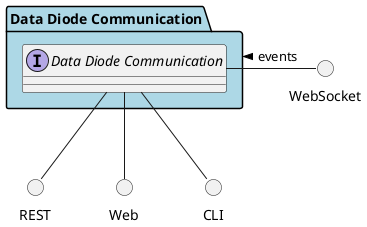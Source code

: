 @startuml



package "Data Diode Communication" #lightblue {

    interface "Data Diode Communication" as i {
    
    
    }
}

circle REST
circle Web
circle CLI
circle WebSocket

i -down- Web
i -down- CLI
i -down- REST
WebSocket -left- i: events >

package "Data Diode Communication" #lightblue {


}



@enduml
